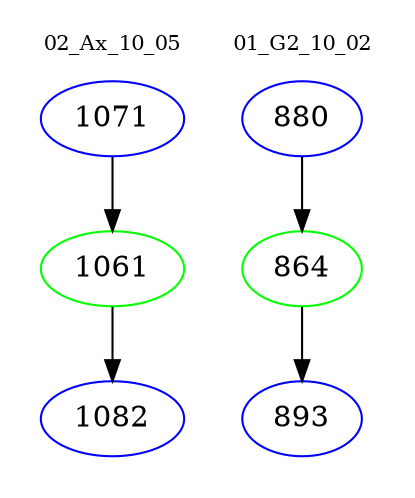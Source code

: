 digraph{
subgraph cluster_0 {
color = white
label = "02_Ax_10_05";
fontsize=10;
T0_1071 [label="1071", color="blue"]
T0_1071 -> T0_1061 [color="black"]
T0_1061 [label="1061", color="green"]
T0_1061 -> T0_1082 [color="black"]
T0_1082 [label="1082", color="blue"]
}
subgraph cluster_1 {
color = white
label = "01_G2_10_02";
fontsize=10;
T1_880 [label="880", color="blue"]
T1_880 -> T1_864 [color="black"]
T1_864 [label="864", color="green"]
T1_864 -> T1_893 [color="black"]
T1_893 [label="893", color="blue"]
}
}
